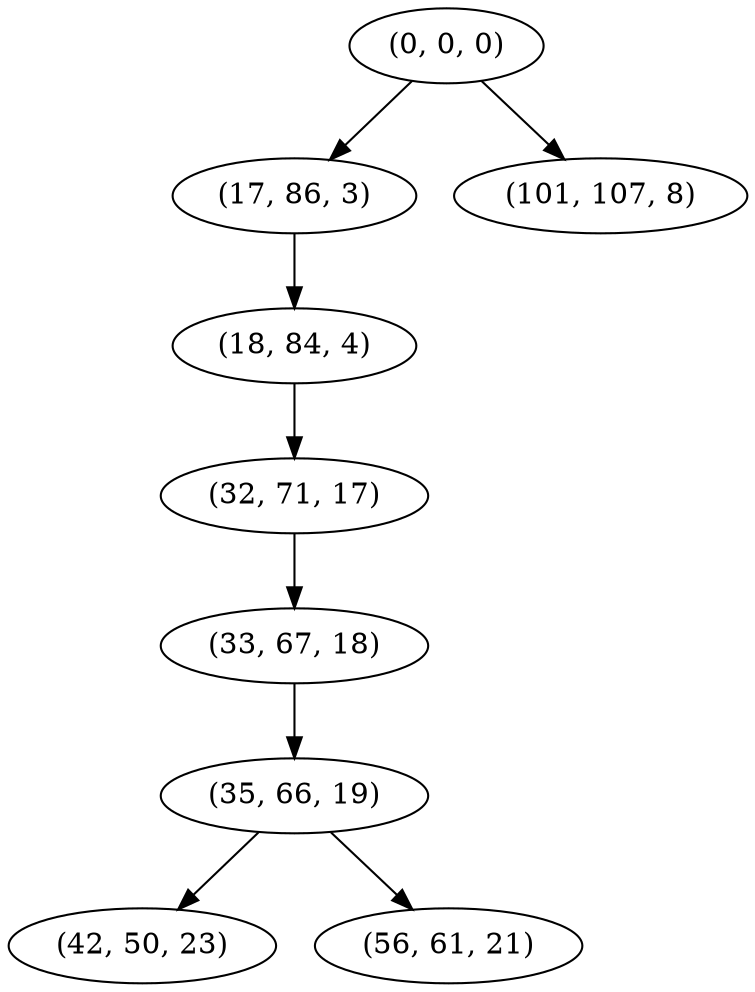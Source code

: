 digraph tree {
    "(0, 0, 0)";
    "(17, 86, 3)";
    "(18, 84, 4)";
    "(32, 71, 17)";
    "(33, 67, 18)";
    "(35, 66, 19)";
    "(42, 50, 23)";
    "(56, 61, 21)";
    "(101, 107, 8)";
    "(0, 0, 0)" -> "(17, 86, 3)";
    "(0, 0, 0)" -> "(101, 107, 8)";
    "(17, 86, 3)" -> "(18, 84, 4)";
    "(18, 84, 4)" -> "(32, 71, 17)";
    "(32, 71, 17)" -> "(33, 67, 18)";
    "(33, 67, 18)" -> "(35, 66, 19)";
    "(35, 66, 19)" -> "(42, 50, 23)";
    "(35, 66, 19)" -> "(56, 61, 21)";
}
